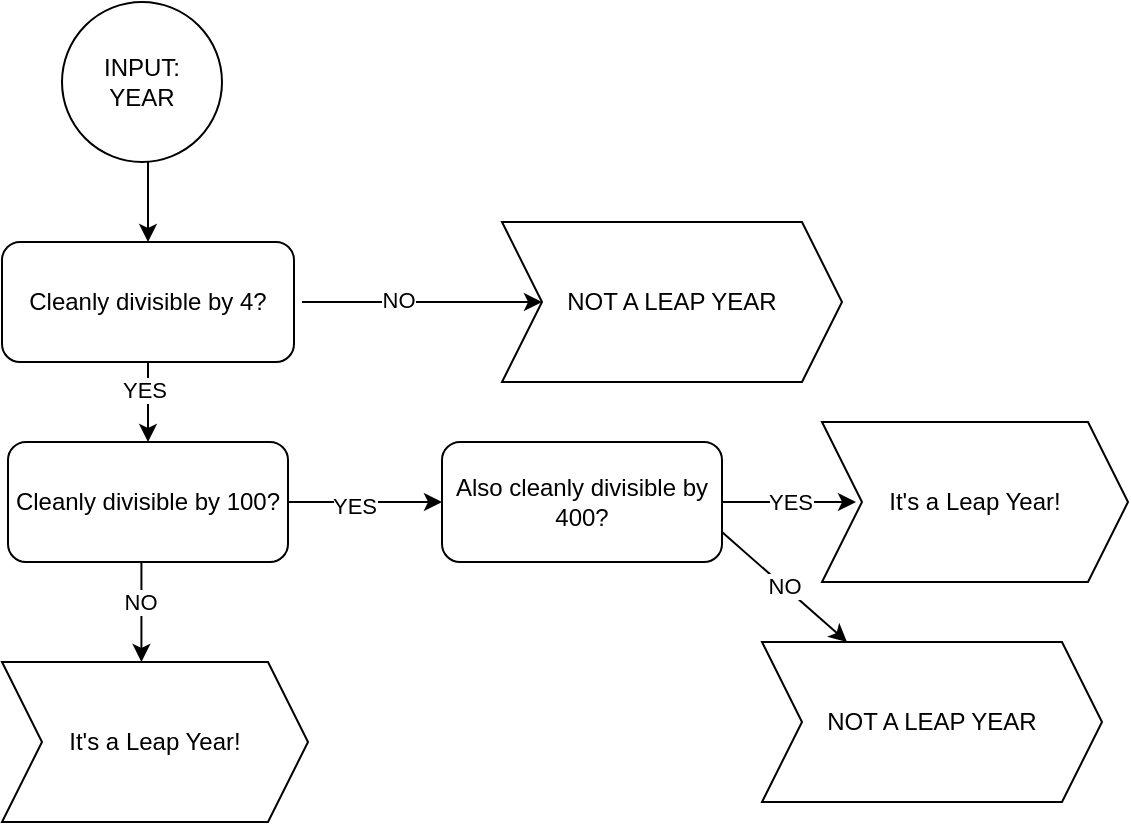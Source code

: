 <mxfile version="13.4.9" type="github">
  <diagram id="C5RBs43oDa-KdzZeNtuy" name="Page-1">
    <mxGraphModel dx="742" dy="452" grid="1" gridSize="10" guides="1" tooltips="1" connect="1" arrows="1" fold="1" page="1" pageScale="1" pageWidth="827" pageHeight="1169" math="0" shadow="0">
      <root>
        <mxCell id="WIyWlLk6GJQsqaUBKTNV-0" />
        <mxCell id="WIyWlLk6GJQsqaUBKTNV-1" parent="WIyWlLk6GJQsqaUBKTNV-0" />
        <mxCell id="yRD1gHME0SCQS-qpPOol-0" value="INPUT:&lt;br&gt;YEAR" style="ellipse;whiteSpace=wrap;html=1;aspect=fixed;" vertex="1" parent="WIyWlLk6GJQsqaUBKTNV-1">
          <mxGeometry x="320" y="90" width="80" height="80" as="geometry" />
        </mxCell>
        <mxCell id="yRD1gHME0SCQS-qpPOol-1" value="Cleanly divisible by 4?" style="rounded=1;whiteSpace=wrap;html=1;" vertex="1" parent="WIyWlLk6GJQsqaUBKTNV-1">
          <mxGeometry x="290" y="210" width="146" height="60" as="geometry" />
        </mxCell>
        <mxCell id="yRD1gHME0SCQS-qpPOol-2" value="" style="endArrow=classic;html=1;" edge="1" parent="WIyWlLk6GJQsqaUBKTNV-1">
          <mxGeometry width="50" height="50" relative="1" as="geometry">
            <mxPoint x="363" y="170" as="sourcePoint" />
            <mxPoint x="363" y="210" as="targetPoint" />
          </mxGeometry>
        </mxCell>
        <mxCell id="yRD1gHME0SCQS-qpPOol-4" value="NOT A LEAP YEAR" style="shape=step;perimeter=stepPerimeter;whiteSpace=wrap;html=1;fixedSize=1;" vertex="1" parent="WIyWlLk6GJQsqaUBKTNV-1">
          <mxGeometry x="540" y="200" width="170" height="80" as="geometry" />
        </mxCell>
        <mxCell id="yRD1gHME0SCQS-qpPOol-5" value="" style="endArrow=classic;html=1;" edge="1" parent="WIyWlLk6GJQsqaUBKTNV-1" target="yRD1gHME0SCQS-qpPOol-4">
          <mxGeometry width="50" height="50" relative="1" as="geometry">
            <mxPoint x="440" y="240" as="sourcePoint" />
            <mxPoint x="450" y="80" as="targetPoint" />
          </mxGeometry>
        </mxCell>
        <mxCell id="yRD1gHME0SCQS-qpPOol-7" value="NO" style="edgeLabel;html=1;align=center;verticalAlign=middle;resizable=0;points=[];" vertex="1" connectable="0" parent="yRD1gHME0SCQS-qpPOol-5">
          <mxGeometry x="-0.2" y="1" relative="1" as="geometry">
            <mxPoint as="offset" />
          </mxGeometry>
        </mxCell>
        <mxCell id="yRD1gHME0SCQS-qpPOol-9" value="Cleanly divisible by 100?" style="rounded=1;whiteSpace=wrap;html=1;" vertex="1" parent="WIyWlLk6GJQsqaUBKTNV-1">
          <mxGeometry x="293" y="310" width="140" height="60" as="geometry" />
        </mxCell>
        <mxCell id="yRD1gHME0SCQS-qpPOol-10" value="" style="endArrow=classic;html=1;entryX=0.5;entryY=0;entryDx=0;entryDy=0;exitX=0.5;exitY=1;exitDx=0;exitDy=0;" edge="1" parent="WIyWlLk6GJQsqaUBKTNV-1" source="yRD1gHME0SCQS-qpPOol-1" target="yRD1gHME0SCQS-qpPOol-9">
          <mxGeometry width="50" height="50" relative="1" as="geometry">
            <mxPoint x="380" y="270" as="sourcePoint" />
            <mxPoint x="430" y="220" as="targetPoint" />
          </mxGeometry>
        </mxCell>
        <mxCell id="yRD1gHME0SCQS-qpPOol-11" value="YES" style="edgeLabel;html=1;align=center;verticalAlign=middle;resizable=0;points=[];" vertex="1" connectable="0" parent="yRD1gHME0SCQS-qpPOol-10">
          <mxGeometry x="-0.333" y="-2" relative="1" as="geometry">
            <mxPoint as="offset" />
          </mxGeometry>
        </mxCell>
        <mxCell id="yRD1gHME0SCQS-qpPOol-12" value="Also cleanly divisible by 400?" style="rounded=1;whiteSpace=wrap;html=1;" vertex="1" parent="WIyWlLk6GJQsqaUBKTNV-1">
          <mxGeometry x="510" y="310" width="140" height="60" as="geometry" />
        </mxCell>
        <mxCell id="yRD1gHME0SCQS-qpPOol-20" value="It&#39;s a Leap Year!" style="shape=step;perimeter=stepPerimeter;whiteSpace=wrap;html=1;fixedSize=1;" vertex="1" parent="WIyWlLk6GJQsqaUBKTNV-1">
          <mxGeometry x="290" y="420" width="153" height="80" as="geometry" />
        </mxCell>
        <mxCell id="yRD1gHME0SCQS-qpPOol-23" value="" style="endArrow=classic;html=1;" edge="1" parent="WIyWlLk6GJQsqaUBKTNV-1">
          <mxGeometry width="50" height="50" relative="1" as="geometry">
            <mxPoint x="359.71" y="370" as="sourcePoint" />
            <mxPoint x="359.71" y="420" as="targetPoint" />
          </mxGeometry>
        </mxCell>
        <mxCell id="yRD1gHME0SCQS-qpPOol-24" value="NO" style="edgeLabel;html=1;align=center;verticalAlign=middle;resizable=0;points=[];" vertex="1" connectable="0" parent="yRD1gHME0SCQS-qpPOol-23">
          <mxGeometry x="-0.229" y="-1" relative="1" as="geometry">
            <mxPoint as="offset" />
          </mxGeometry>
        </mxCell>
        <mxCell id="yRD1gHME0SCQS-qpPOol-25" value="NOT A LEAP YEAR" style="shape=step;perimeter=stepPerimeter;whiteSpace=wrap;html=1;fixedSize=1;" vertex="1" parent="WIyWlLk6GJQsqaUBKTNV-1">
          <mxGeometry x="670" y="410" width="170" height="80" as="geometry" />
        </mxCell>
        <mxCell id="yRD1gHME0SCQS-qpPOol-26" value="" style="endArrow=classic;html=1;exitX=1;exitY=0.5;exitDx=0;exitDy=0;" edge="1" parent="WIyWlLk6GJQsqaUBKTNV-1" source="yRD1gHME0SCQS-qpPOol-9">
          <mxGeometry width="50" height="50" relative="1" as="geometry">
            <mxPoint x="420" y="420" as="sourcePoint" />
            <mxPoint x="510" y="340" as="targetPoint" />
          </mxGeometry>
        </mxCell>
        <mxCell id="yRD1gHME0SCQS-qpPOol-27" value="YES" style="edgeLabel;html=1;align=center;verticalAlign=middle;resizable=0;points=[];" vertex="1" connectable="0" parent="yRD1gHME0SCQS-qpPOol-26">
          <mxGeometry x="-0.147" y="-2" relative="1" as="geometry">
            <mxPoint as="offset" />
          </mxGeometry>
        </mxCell>
        <mxCell id="yRD1gHME0SCQS-qpPOol-28" value="YES" style="endArrow=classic;html=1;exitX=1;exitY=0.5;exitDx=0;exitDy=0;" edge="1" parent="WIyWlLk6GJQsqaUBKTNV-1" source="yRD1gHME0SCQS-qpPOol-12">
          <mxGeometry width="50" height="50" relative="1" as="geometry">
            <mxPoint x="420" y="380" as="sourcePoint" />
            <mxPoint x="717" y="340" as="targetPoint" />
          </mxGeometry>
        </mxCell>
        <mxCell id="yRD1gHME0SCQS-qpPOol-29" value="It&#39;s a Leap Year!" style="shape=step;perimeter=stepPerimeter;whiteSpace=wrap;html=1;fixedSize=1;" vertex="1" parent="WIyWlLk6GJQsqaUBKTNV-1">
          <mxGeometry x="700" y="300" width="153" height="80" as="geometry" />
        </mxCell>
        <mxCell id="yRD1gHME0SCQS-qpPOol-30" value="NO" style="endArrow=classic;html=1;exitX=1;exitY=0.75;exitDx=0;exitDy=0;entryX=0.25;entryY=0;entryDx=0;entryDy=0;" edge="1" parent="WIyWlLk6GJQsqaUBKTNV-1" source="yRD1gHME0SCQS-qpPOol-12" target="yRD1gHME0SCQS-qpPOol-25">
          <mxGeometry width="50" height="50" relative="1" as="geometry">
            <mxPoint x="520" y="380" as="sourcePoint" />
            <mxPoint x="570" y="330" as="targetPoint" />
            <Array as="points" />
          </mxGeometry>
        </mxCell>
      </root>
    </mxGraphModel>
  </diagram>
</mxfile>
